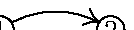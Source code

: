 % illustrations for "Deconstructing Coroutines" and SPIDERS
path unitcircle;
numeric s; s=1/sqrt2;
unitcircle = ((0,-1){right}...(s,-s)...(1,0){up}...
     (s,s)...(0,1){left}...(-s,s)...(-1,0){down}...
     (-s,-s)...cycle);

% Arrowhead Modifications for TAOCP
ahangle := 65;
ahlength := 6;
vardef arrowhead expr p =
  save q, e, f, g; path q; pair e; pair f; pair g;
  e = point length p of p;
  q = gobble(p shifted -e cutafter makepath(pencircle scaled 2ahlength))
    cuttings;
  f = point 0 of (q rotated 0.5ahangle) shifted e;
  g = point length q of (reverse q rotated -0.5ahangle) shifted e;
  f .. {dir (angle direction length q of (q rotated 0.5ahangle) - 0.3ahangle)}e
    & e{dir (angle direction 0 of ((reverse q) rotated -0.5ahangle)+0.3ahangle)} .. g
enddef;

def _finarr text t =
  draw _apth t;
  draw arrowhead _apth t        % do not fill
enddef;

def _findarr text t =
  draw _apth t;
  draw arrowhead _apth withpen currentpen t;
  draw arrowhead reverse _apth withpen currentpen t
enddef;


numeric nrad; nrad=5pt;
vardef ncirc(expr $) = unitcircle scaled nrad shifted $ enddef;
def nlab(expr n) =
fill ncirc(z[n]) withcolor white;
draw ncirc(z[n]);
label(decimal n,z[n]);
enddef;

numeric u; u=20pt; % grid unit for drawings

beginfig(1)
z1=origin; z2=(2u,0);
z12=.5[z1,z2]+(0,u/3);
z21=.5[z1,z2]-(0,u/3);
drawarrow z1...z12...z2 cutafter ncirc(z2);
drawarrow z2...z21...z1 cutafter ncirc(z1);
for n=1 upto 2: nlab(n); endfor
endfig;

beginfig(2)
z1=origin; z2=(2u,u/2); z3=(2u,-u/2); z4=(4u,0);
pair off,noff; off=(0,u/6);
drawarrow z1... .5[z1,z2]+off...z2 cutafter ncirc(z2);
drawarrow z2... .5[z2,z4]+off...z4 cutafter ncirc(z4);
drawarrow z1... .5[z1,z3]-off...z3 cutafter ncirc(z3);
drawarrow z3... .5[z3,z4]-off...z4 cutafter ncirc(z4);
for n=1 upto 4: nlab(n); endfor
endfig;

beginfig(3)
off:=(0,u);
z1=origin; z2=z1+off;
z3=z1+(2u,0);
z4=z3+(2u,0); z5=z4+off; z6=z5+off;
draw z1--z2; draw z4--z6;
for n=1 upto 6: nlab(n); endfor
endfig;

beginfig(4)
off:=(u,u); noff:=off yscaled -1;
z1=origin; z2=z1+off; z3=z2+noff; z4=z3+off; z5=z4+noff;
draw z1--z2--z3--z4--.5[z4,z5];
for n=1 upto 4: nlab(n); endfor
endfig;

beginfig(5)
z4=origin; z3=z4+off; z2=z3+noff; z5=z2+off; z1=z2+noff; z6=z1+off; z7=z6+noff;
z8=z9+noff; z1=z8+off;
draw z4--z3--z2--z5; draw z2--z1; draw z9--z8--z6--z7;
for n=1 upto 9: nlab(n); endfor
endfig;

beginfig(6)
off:=(1.3u,0); noff:=(0,-u);
z1=origin;
z6=z2+off=z1+noff; z8=z6+off;
z5=z3+.7off; z7=z6+noff; z9=z8+noff;
.5[z3,z5]=z2+noff;
z4=z3+noff;
drawarrow z1--z2 cutafter ncirc(z2);
drawarrow z1--z6 cutafter ncirc(z6);
drawarrow z8--z1 cutafter ncirc(z1);
drawarrow z2--z3 cutafter ncirc(z3);
drawarrow z2--z5 cutafter ncirc(z5);
drawarrow z7--z6 cutafter ncirc(z6);
drawarrow z8--z9 cutafter ncirc(z9);
drawarrow z4--z3 cutafter ncirc(z3);
for n=1 upto 9: nlab(n); endfor
endfig;

bye.

beginfig(1)
z0=origin; z1=(100,0);
drawarrow (z0--z1) cutafter ncirc(z1);
nlab(0,z0); nlab(1,z1);
endfig;
end.

